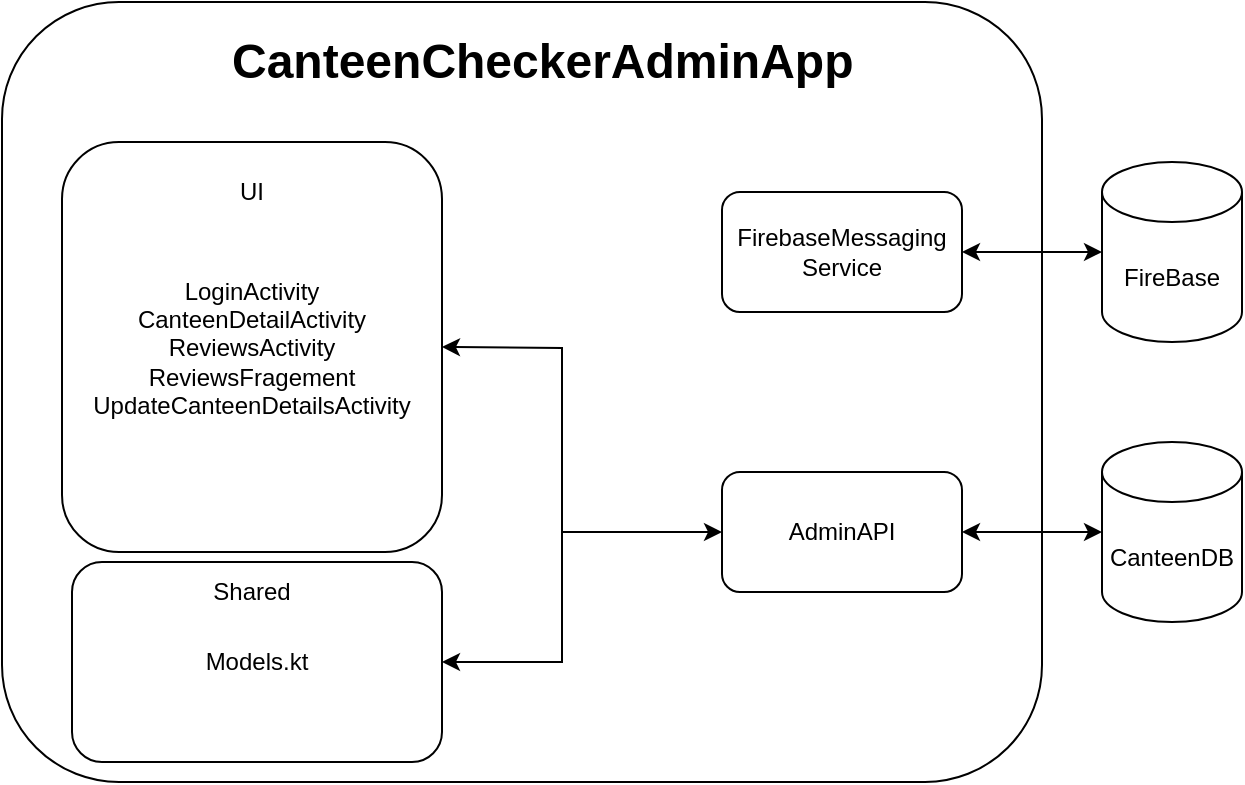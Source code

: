 <mxfile version="20.8.7" type="device"><diagram name="Seite-1" id="BEqe1SqNFr4hJElwayOM"><mxGraphModel dx="1434" dy="884" grid="1" gridSize="10" guides="1" tooltips="1" connect="1" arrows="1" fold="1" page="1" pageScale="1" pageWidth="827" pageHeight="1169" math="0" shadow="0"><root><mxCell id="0"/><mxCell id="1" parent="0"/><mxCell id="M8-O_mqgODeIwWNqEE3f-1" value="" style="rounded=1;whiteSpace=wrap;html=1;" vertex="1" parent="1"><mxGeometry x="130" y="90" width="520" height="390" as="geometry"/></mxCell><mxCell id="M8-O_mqgODeIwWNqEE3f-2" value="FireBase" style="shape=cylinder3;whiteSpace=wrap;html=1;boundedLbl=1;backgroundOutline=1;size=15;" vertex="1" parent="1"><mxGeometry x="680" y="170" width="70" height="90" as="geometry"/></mxCell><mxCell id="M8-O_mqgODeIwWNqEE3f-3" value="CanteenDB" style="shape=cylinder3;whiteSpace=wrap;html=1;boundedLbl=1;backgroundOutline=1;size=15;" vertex="1" parent="1"><mxGeometry x="680" y="310" width="70" height="90" as="geometry"/></mxCell><mxCell id="M8-O_mqgODeIwWNqEE3f-4" value="AdminAPI&lt;br&gt;" style="rounded=1;whiteSpace=wrap;html=1;" vertex="1" parent="1"><mxGeometry x="490" y="325" width="120" height="60" as="geometry"/></mxCell><mxCell id="M8-O_mqgODeIwWNqEE3f-5" value="" style="endArrow=classic;startArrow=classic;html=1;rounded=0;entryX=0;entryY=0.5;entryDx=0;entryDy=0;entryPerimeter=0;exitX=1;exitY=0.5;exitDx=0;exitDy=0;" edge="1" parent="1" source="M8-O_mqgODeIwWNqEE3f-4" target="M8-O_mqgODeIwWNqEE3f-3"><mxGeometry width="50" height="50" relative="1" as="geometry"><mxPoint x="630" y="430" as="sourcePoint"/><mxPoint x="680" y="380" as="targetPoint"/></mxGeometry></mxCell><mxCell id="M8-O_mqgODeIwWNqEE3f-6" value="FirebaseMessaging&lt;br&gt;Service" style="rounded=1;whiteSpace=wrap;html=1;" vertex="1" parent="1"><mxGeometry x="490" y="185" width="120" height="60" as="geometry"/></mxCell><mxCell id="M8-O_mqgODeIwWNqEE3f-7" value="" style="endArrow=classic;startArrow=classic;html=1;rounded=0;entryX=0;entryY=0.5;entryDx=0;entryDy=0;entryPerimeter=0;exitX=1;exitY=0.5;exitDx=0;exitDy=0;" edge="1" parent="1" source="M8-O_mqgODeIwWNqEE3f-6" target="M8-O_mqgODeIwWNqEE3f-2"><mxGeometry width="50" height="50" relative="1" as="geometry"><mxPoint x="610" y="220" as="sourcePoint"/><mxPoint x="660" y="170" as="targetPoint"/></mxGeometry></mxCell><mxCell id="M8-O_mqgODeIwWNqEE3f-9" value="LoginActivity&lt;br&gt;CanteenDetailActivity&lt;br&gt;ReviewsActivity&lt;br&gt;ReviewsFragement&lt;br&gt;UpdateCanteenDetailsActivity" style="rounded=1;whiteSpace=wrap;html=1;" vertex="1" parent="1"><mxGeometry x="160" y="160" width="190" height="205" as="geometry"/></mxCell><mxCell id="M8-O_mqgODeIwWNqEE3f-10" value="UI" style="text;html=1;strokeColor=none;fillColor=none;align=center;verticalAlign=middle;whiteSpace=wrap;rounded=0;" vertex="1" parent="1"><mxGeometry x="225" y="170" width="60" height="30" as="geometry"/></mxCell><mxCell id="M8-O_mqgODeIwWNqEE3f-11" value="&lt;h1&gt;CanteenCheckerAdminApp&lt;br&gt;&lt;/h1&gt;&lt;p&gt;&lt;br&gt;&lt;/p&gt;" style="text;html=1;strokeColor=none;fillColor=none;spacing=5;spacingTop=-20;whiteSpace=wrap;overflow=hidden;rounded=0;" vertex="1" parent="1"><mxGeometry x="240" y="100" width="320" height="40" as="geometry"/></mxCell><mxCell id="M8-O_mqgODeIwWNqEE3f-12" value="Models.kt" style="rounded=1;whiteSpace=wrap;html=1;" vertex="1" parent="1"><mxGeometry x="165" y="370" width="185" height="100" as="geometry"/></mxCell><mxCell id="M8-O_mqgODeIwWNqEE3f-13" value="Shared" style="text;html=1;strokeColor=none;fillColor=none;align=center;verticalAlign=middle;whiteSpace=wrap;rounded=0;" vertex="1" parent="1"><mxGeometry x="225" y="370" width="60" height="30" as="geometry"/></mxCell><mxCell id="M8-O_mqgODeIwWNqEE3f-14" value="" style="endArrow=classic;startArrow=classic;html=1;rounded=0;entryX=0;entryY=0.5;entryDx=0;entryDy=0;exitX=1;exitY=0.5;exitDx=0;exitDy=0;" edge="1" parent="1" source="M8-O_mqgODeIwWNqEE3f-9" target="M8-O_mqgODeIwWNqEE3f-4"><mxGeometry width="50" height="50" relative="1" as="geometry"><mxPoint x="400" y="370" as="sourcePoint"/><mxPoint x="450" y="320" as="targetPoint"/><Array as="points"><mxPoint x="410" y="263"/><mxPoint x="410" y="355"/></Array></mxGeometry></mxCell><mxCell id="M8-O_mqgODeIwWNqEE3f-15" value="" style="endArrow=classic;html=1;rounded=0;entryX=1;entryY=0.5;entryDx=0;entryDy=0;" edge="1" parent="1" target="M8-O_mqgODeIwWNqEE3f-12"><mxGeometry width="50" height="50" relative="1" as="geometry"><mxPoint x="410" y="350" as="sourcePoint"/><mxPoint x="490" y="390" as="targetPoint"/><Array as="points"><mxPoint x="410" y="420"/></Array></mxGeometry></mxCell></root></mxGraphModel></diagram></mxfile>